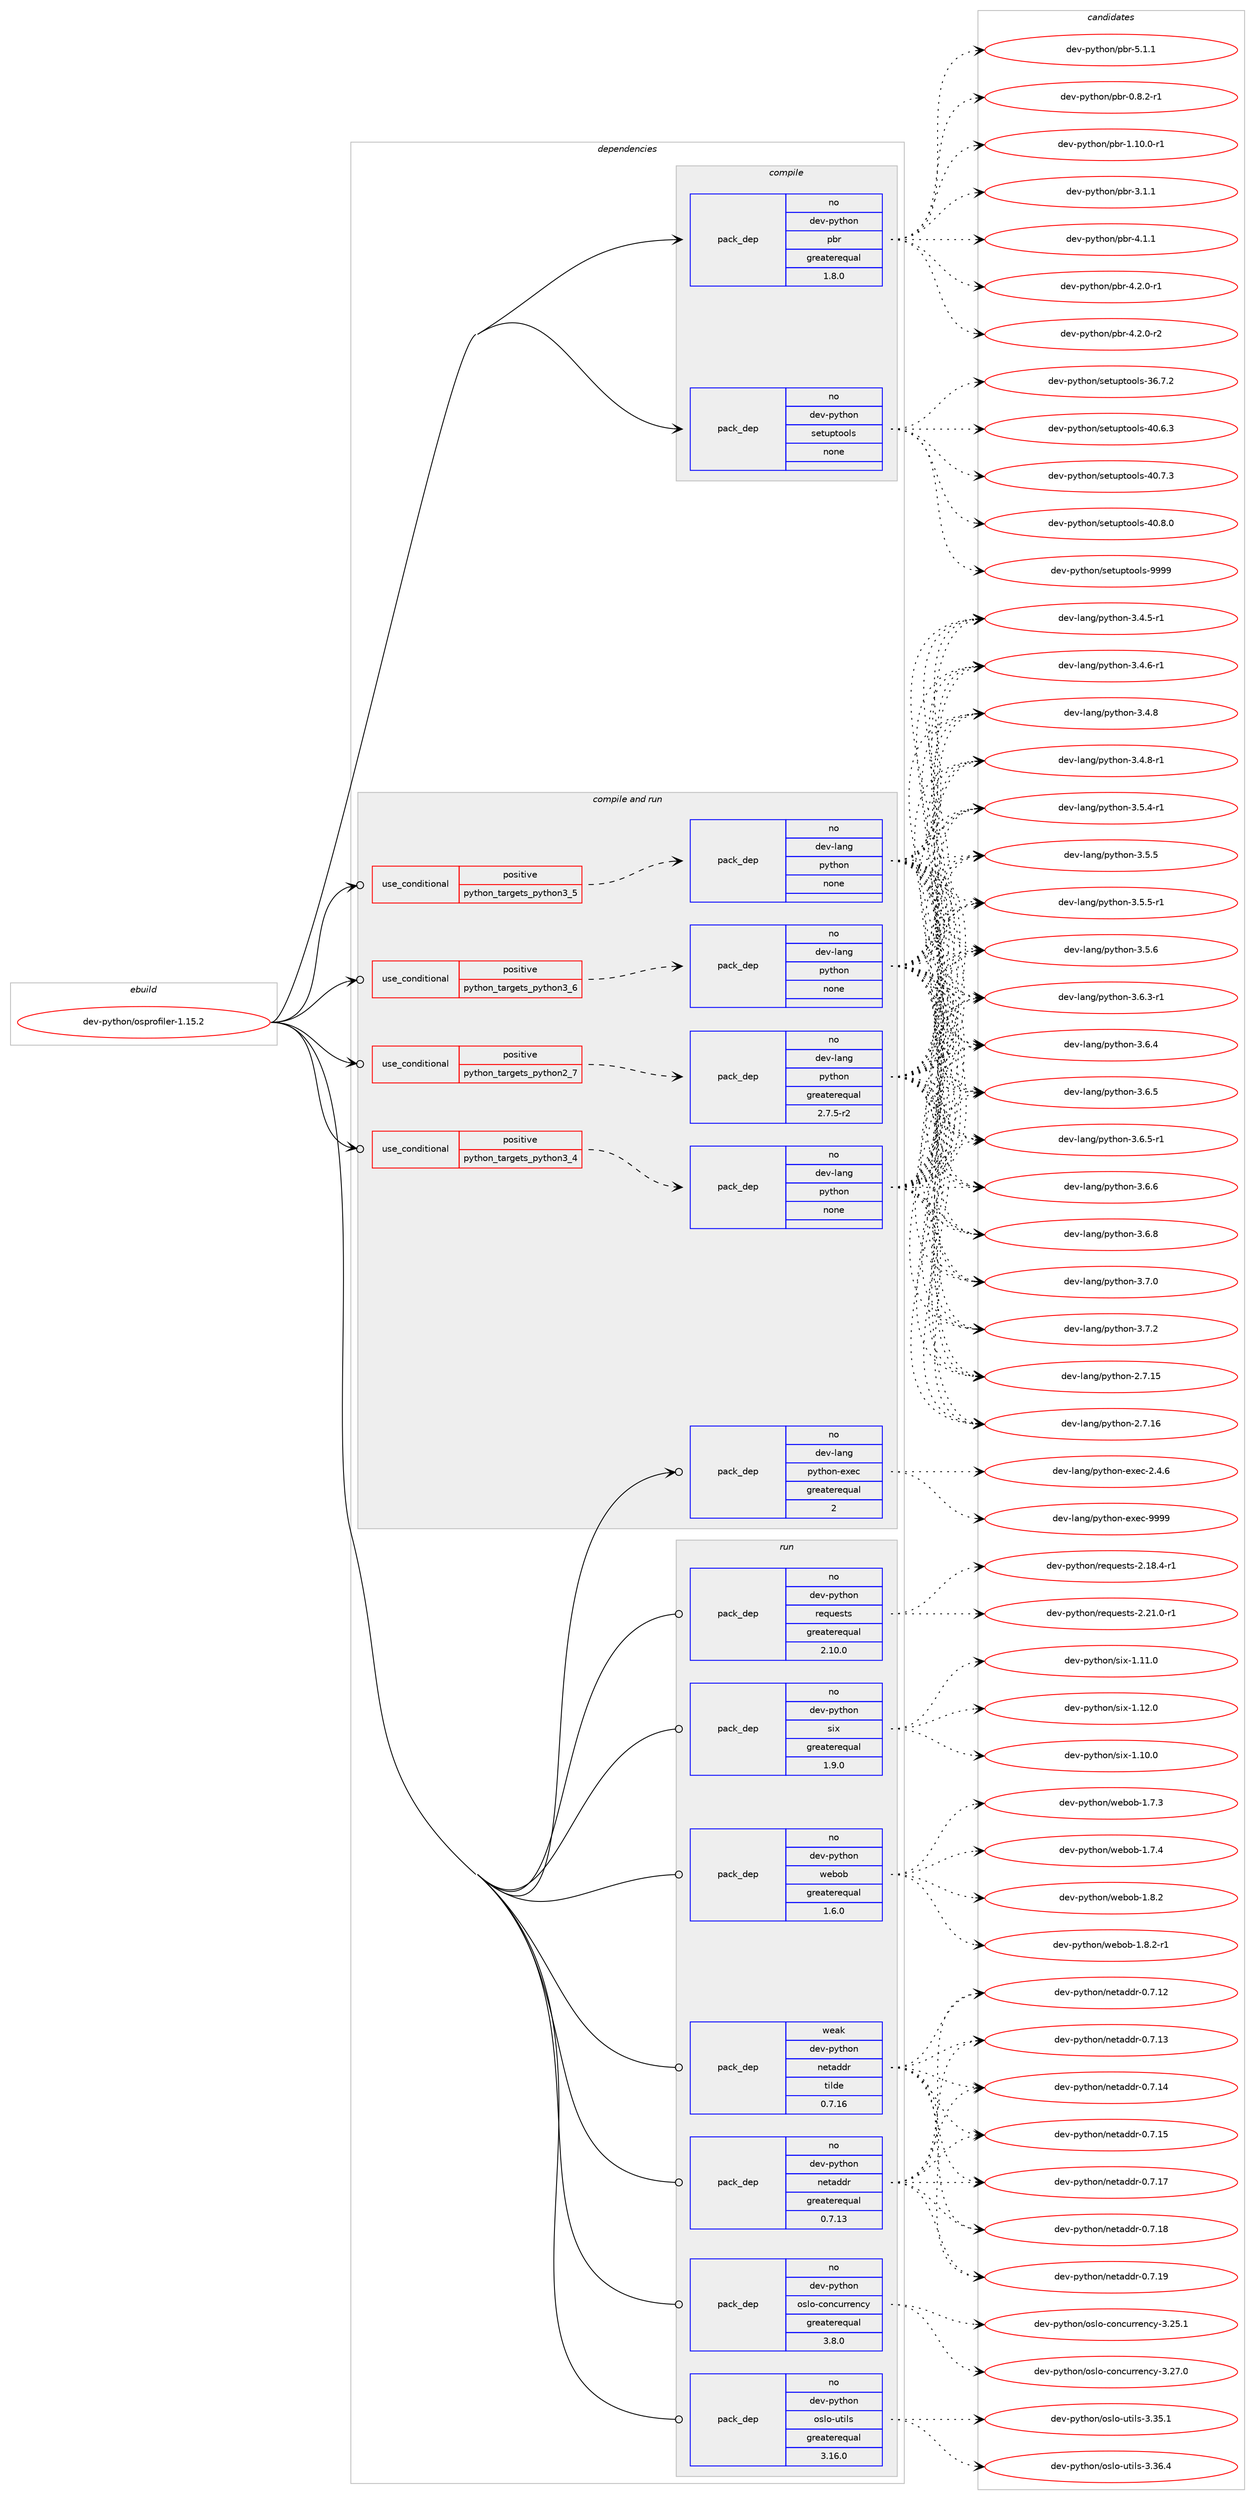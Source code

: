 digraph prolog {

# *************
# Graph options
# *************

newrank=true;
concentrate=true;
compound=true;
graph [rankdir=LR,fontname=Helvetica,fontsize=10,ranksep=1.5];#, ranksep=2.5, nodesep=0.2];
edge  [arrowhead=vee];
node  [fontname=Helvetica,fontsize=10];

# **********
# The ebuild
# **********

subgraph cluster_leftcol {
color=gray;
rank=same;
label=<<i>ebuild</i>>;
id [label="dev-python/osprofiler-1.15.2", color=red, width=4, href="../dev-python/osprofiler-1.15.2.svg"];
}

# ****************
# The dependencies
# ****************

subgraph cluster_midcol {
color=gray;
label=<<i>dependencies</i>>;
subgraph cluster_compile {
fillcolor="#eeeeee";
style=filled;
label=<<i>compile</i>>;
subgraph pack1021404 {
dependency1423516 [label=<<TABLE BORDER="0" CELLBORDER="1" CELLSPACING="0" CELLPADDING="4" WIDTH="220"><TR><TD ROWSPAN="6" CELLPADDING="30">pack_dep</TD></TR><TR><TD WIDTH="110">no</TD></TR><TR><TD>dev-python</TD></TR><TR><TD>pbr</TD></TR><TR><TD>greaterequal</TD></TR><TR><TD>1.8.0</TD></TR></TABLE>>, shape=none, color=blue];
}
id:e -> dependency1423516:w [weight=20,style="solid",arrowhead="vee"];
subgraph pack1021405 {
dependency1423517 [label=<<TABLE BORDER="0" CELLBORDER="1" CELLSPACING="0" CELLPADDING="4" WIDTH="220"><TR><TD ROWSPAN="6" CELLPADDING="30">pack_dep</TD></TR><TR><TD WIDTH="110">no</TD></TR><TR><TD>dev-python</TD></TR><TR><TD>setuptools</TD></TR><TR><TD>none</TD></TR><TR><TD></TD></TR></TABLE>>, shape=none, color=blue];
}
id:e -> dependency1423517:w [weight=20,style="solid",arrowhead="vee"];
}
subgraph cluster_compileandrun {
fillcolor="#eeeeee";
style=filled;
label=<<i>compile and run</i>>;
subgraph cond378833 {
dependency1423518 [label=<<TABLE BORDER="0" CELLBORDER="1" CELLSPACING="0" CELLPADDING="4"><TR><TD ROWSPAN="3" CELLPADDING="10">use_conditional</TD></TR><TR><TD>positive</TD></TR><TR><TD>python_targets_python2_7</TD></TR></TABLE>>, shape=none, color=red];
subgraph pack1021406 {
dependency1423519 [label=<<TABLE BORDER="0" CELLBORDER="1" CELLSPACING="0" CELLPADDING="4" WIDTH="220"><TR><TD ROWSPAN="6" CELLPADDING="30">pack_dep</TD></TR><TR><TD WIDTH="110">no</TD></TR><TR><TD>dev-lang</TD></TR><TR><TD>python</TD></TR><TR><TD>greaterequal</TD></TR><TR><TD>2.7.5-r2</TD></TR></TABLE>>, shape=none, color=blue];
}
dependency1423518:e -> dependency1423519:w [weight=20,style="dashed",arrowhead="vee"];
}
id:e -> dependency1423518:w [weight=20,style="solid",arrowhead="odotvee"];
subgraph cond378834 {
dependency1423520 [label=<<TABLE BORDER="0" CELLBORDER="1" CELLSPACING="0" CELLPADDING="4"><TR><TD ROWSPAN="3" CELLPADDING="10">use_conditional</TD></TR><TR><TD>positive</TD></TR><TR><TD>python_targets_python3_4</TD></TR></TABLE>>, shape=none, color=red];
subgraph pack1021407 {
dependency1423521 [label=<<TABLE BORDER="0" CELLBORDER="1" CELLSPACING="0" CELLPADDING="4" WIDTH="220"><TR><TD ROWSPAN="6" CELLPADDING="30">pack_dep</TD></TR><TR><TD WIDTH="110">no</TD></TR><TR><TD>dev-lang</TD></TR><TR><TD>python</TD></TR><TR><TD>none</TD></TR><TR><TD></TD></TR></TABLE>>, shape=none, color=blue];
}
dependency1423520:e -> dependency1423521:w [weight=20,style="dashed",arrowhead="vee"];
}
id:e -> dependency1423520:w [weight=20,style="solid",arrowhead="odotvee"];
subgraph cond378835 {
dependency1423522 [label=<<TABLE BORDER="0" CELLBORDER="1" CELLSPACING="0" CELLPADDING="4"><TR><TD ROWSPAN="3" CELLPADDING="10">use_conditional</TD></TR><TR><TD>positive</TD></TR><TR><TD>python_targets_python3_5</TD></TR></TABLE>>, shape=none, color=red];
subgraph pack1021408 {
dependency1423523 [label=<<TABLE BORDER="0" CELLBORDER="1" CELLSPACING="0" CELLPADDING="4" WIDTH="220"><TR><TD ROWSPAN="6" CELLPADDING="30">pack_dep</TD></TR><TR><TD WIDTH="110">no</TD></TR><TR><TD>dev-lang</TD></TR><TR><TD>python</TD></TR><TR><TD>none</TD></TR><TR><TD></TD></TR></TABLE>>, shape=none, color=blue];
}
dependency1423522:e -> dependency1423523:w [weight=20,style="dashed",arrowhead="vee"];
}
id:e -> dependency1423522:w [weight=20,style="solid",arrowhead="odotvee"];
subgraph cond378836 {
dependency1423524 [label=<<TABLE BORDER="0" CELLBORDER="1" CELLSPACING="0" CELLPADDING="4"><TR><TD ROWSPAN="3" CELLPADDING="10">use_conditional</TD></TR><TR><TD>positive</TD></TR><TR><TD>python_targets_python3_6</TD></TR></TABLE>>, shape=none, color=red];
subgraph pack1021409 {
dependency1423525 [label=<<TABLE BORDER="0" CELLBORDER="1" CELLSPACING="0" CELLPADDING="4" WIDTH="220"><TR><TD ROWSPAN="6" CELLPADDING="30">pack_dep</TD></TR><TR><TD WIDTH="110">no</TD></TR><TR><TD>dev-lang</TD></TR><TR><TD>python</TD></TR><TR><TD>none</TD></TR><TR><TD></TD></TR></TABLE>>, shape=none, color=blue];
}
dependency1423524:e -> dependency1423525:w [weight=20,style="dashed",arrowhead="vee"];
}
id:e -> dependency1423524:w [weight=20,style="solid",arrowhead="odotvee"];
subgraph pack1021410 {
dependency1423526 [label=<<TABLE BORDER="0" CELLBORDER="1" CELLSPACING="0" CELLPADDING="4" WIDTH="220"><TR><TD ROWSPAN="6" CELLPADDING="30">pack_dep</TD></TR><TR><TD WIDTH="110">no</TD></TR><TR><TD>dev-lang</TD></TR><TR><TD>python-exec</TD></TR><TR><TD>greaterequal</TD></TR><TR><TD>2</TD></TR></TABLE>>, shape=none, color=blue];
}
id:e -> dependency1423526:w [weight=20,style="solid",arrowhead="odotvee"];
}
subgraph cluster_run {
fillcolor="#eeeeee";
style=filled;
label=<<i>run</i>>;
subgraph pack1021411 {
dependency1423527 [label=<<TABLE BORDER="0" CELLBORDER="1" CELLSPACING="0" CELLPADDING="4" WIDTH="220"><TR><TD ROWSPAN="6" CELLPADDING="30">pack_dep</TD></TR><TR><TD WIDTH="110">no</TD></TR><TR><TD>dev-python</TD></TR><TR><TD>netaddr</TD></TR><TR><TD>greaterequal</TD></TR><TR><TD>0.7.13</TD></TR></TABLE>>, shape=none, color=blue];
}
id:e -> dependency1423527:w [weight=20,style="solid",arrowhead="odot"];
subgraph pack1021412 {
dependency1423528 [label=<<TABLE BORDER="0" CELLBORDER="1" CELLSPACING="0" CELLPADDING="4" WIDTH="220"><TR><TD ROWSPAN="6" CELLPADDING="30">pack_dep</TD></TR><TR><TD WIDTH="110">no</TD></TR><TR><TD>dev-python</TD></TR><TR><TD>oslo-concurrency</TD></TR><TR><TD>greaterequal</TD></TR><TR><TD>3.8.0</TD></TR></TABLE>>, shape=none, color=blue];
}
id:e -> dependency1423528:w [weight=20,style="solid",arrowhead="odot"];
subgraph pack1021413 {
dependency1423529 [label=<<TABLE BORDER="0" CELLBORDER="1" CELLSPACING="0" CELLPADDING="4" WIDTH="220"><TR><TD ROWSPAN="6" CELLPADDING="30">pack_dep</TD></TR><TR><TD WIDTH="110">no</TD></TR><TR><TD>dev-python</TD></TR><TR><TD>oslo-utils</TD></TR><TR><TD>greaterequal</TD></TR><TR><TD>3.16.0</TD></TR></TABLE>>, shape=none, color=blue];
}
id:e -> dependency1423529:w [weight=20,style="solid",arrowhead="odot"];
subgraph pack1021414 {
dependency1423530 [label=<<TABLE BORDER="0" CELLBORDER="1" CELLSPACING="0" CELLPADDING="4" WIDTH="220"><TR><TD ROWSPAN="6" CELLPADDING="30">pack_dep</TD></TR><TR><TD WIDTH="110">no</TD></TR><TR><TD>dev-python</TD></TR><TR><TD>requests</TD></TR><TR><TD>greaterequal</TD></TR><TR><TD>2.10.0</TD></TR></TABLE>>, shape=none, color=blue];
}
id:e -> dependency1423530:w [weight=20,style="solid",arrowhead="odot"];
subgraph pack1021415 {
dependency1423531 [label=<<TABLE BORDER="0" CELLBORDER="1" CELLSPACING="0" CELLPADDING="4" WIDTH="220"><TR><TD ROWSPAN="6" CELLPADDING="30">pack_dep</TD></TR><TR><TD WIDTH="110">no</TD></TR><TR><TD>dev-python</TD></TR><TR><TD>six</TD></TR><TR><TD>greaterequal</TD></TR><TR><TD>1.9.0</TD></TR></TABLE>>, shape=none, color=blue];
}
id:e -> dependency1423531:w [weight=20,style="solid",arrowhead="odot"];
subgraph pack1021416 {
dependency1423532 [label=<<TABLE BORDER="0" CELLBORDER="1" CELLSPACING="0" CELLPADDING="4" WIDTH="220"><TR><TD ROWSPAN="6" CELLPADDING="30">pack_dep</TD></TR><TR><TD WIDTH="110">no</TD></TR><TR><TD>dev-python</TD></TR><TR><TD>webob</TD></TR><TR><TD>greaterequal</TD></TR><TR><TD>1.6.0</TD></TR></TABLE>>, shape=none, color=blue];
}
id:e -> dependency1423532:w [weight=20,style="solid",arrowhead="odot"];
subgraph pack1021417 {
dependency1423533 [label=<<TABLE BORDER="0" CELLBORDER="1" CELLSPACING="0" CELLPADDING="4" WIDTH="220"><TR><TD ROWSPAN="6" CELLPADDING="30">pack_dep</TD></TR><TR><TD WIDTH="110">weak</TD></TR><TR><TD>dev-python</TD></TR><TR><TD>netaddr</TD></TR><TR><TD>tilde</TD></TR><TR><TD>0.7.16</TD></TR></TABLE>>, shape=none, color=blue];
}
id:e -> dependency1423533:w [weight=20,style="solid",arrowhead="odot"];
}
}

# **************
# The candidates
# **************

subgraph cluster_choices {
rank=same;
color=gray;
label=<<i>candidates</i>>;

subgraph choice1021404 {
color=black;
nodesep=1;
choice1001011184511212111610411111047112981144548465646504511449 [label="dev-python/pbr-0.8.2-r1", color=red, width=4,href="../dev-python/pbr-0.8.2-r1.svg"];
choice100101118451121211161041111104711298114454946494846484511449 [label="dev-python/pbr-1.10.0-r1", color=red, width=4,href="../dev-python/pbr-1.10.0-r1.svg"];
choice100101118451121211161041111104711298114455146494649 [label="dev-python/pbr-3.1.1", color=red, width=4,href="../dev-python/pbr-3.1.1.svg"];
choice100101118451121211161041111104711298114455246494649 [label="dev-python/pbr-4.1.1", color=red, width=4,href="../dev-python/pbr-4.1.1.svg"];
choice1001011184511212111610411111047112981144552465046484511449 [label="dev-python/pbr-4.2.0-r1", color=red, width=4,href="../dev-python/pbr-4.2.0-r1.svg"];
choice1001011184511212111610411111047112981144552465046484511450 [label="dev-python/pbr-4.2.0-r2", color=red, width=4,href="../dev-python/pbr-4.2.0-r2.svg"];
choice100101118451121211161041111104711298114455346494649 [label="dev-python/pbr-5.1.1", color=red, width=4,href="../dev-python/pbr-5.1.1.svg"];
dependency1423516:e -> choice1001011184511212111610411111047112981144548465646504511449:w [style=dotted,weight="100"];
dependency1423516:e -> choice100101118451121211161041111104711298114454946494846484511449:w [style=dotted,weight="100"];
dependency1423516:e -> choice100101118451121211161041111104711298114455146494649:w [style=dotted,weight="100"];
dependency1423516:e -> choice100101118451121211161041111104711298114455246494649:w [style=dotted,weight="100"];
dependency1423516:e -> choice1001011184511212111610411111047112981144552465046484511449:w [style=dotted,weight="100"];
dependency1423516:e -> choice1001011184511212111610411111047112981144552465046484511450:w [style=dotted,weight="100"];
dependency1423516:e -> choice100101118451121211161041111104711298114455346494649:w [style=dotted,weight="100"];
}
subgraph choice1021405 {
color=black;
nodesep=1;
choice100101118451121211161041111104711510111611711211611111110811545515446554650 [label="dev-python/setuptools-36.7.2", color=red, width=4,href="../dev-python/setuptools-36.7.2.svg"];
choice100101118451121211161041111104711510111611711211611111110811545524846544651 [label="dev-python/setuptools-40.6.3", color=red, width=4,href="../dev-python/setuptools-40.6.3.svg"];
choice100101118451121211161041111104711510111611711211611111110811545524846554651 [label="dev-python/setuptools-40.7.3", color=red, width=4,href="../dev-python/setuptools-40.7.3.svg"];
choice100101118451121211161041111104711510111611711211611111110811545524846564648 [label="dev-python/setuptools-40.8.0", color=red, width=4,href="../dev-python/setuptools-40.8.0.svg"];
choice10010111845112121116104111110471151011161171121161111111081154557575757 [label="dev-python/setuptools-9999", color=red, width=4,href="../dev-python/setuptools-9999.svg"];
dependency1423517:e -> choice100101118451121211161041111104711510111611711211611111110811545515446554650:w [style=dotted,weight="100"];
dependency1423517:e -> choice100101118451121211161041111104711510111611711211611111110811545524846544651:w [style=dotted,weight="100"];
dependency1423517:e -> choice100101118451121211161041111104711510111611711211611111110811545524846554651:w [style=dotted,weight="100"];
dependency1423517:e -> choice100101118451121211161041111104711510111611711211611111110811545524846564648:w [style=dotted,weight="100"];
dependency1423517:e -> choice10010111845112121116104111110471151011161171121161111111081154557575757:w [style=dotted,weight="100"];
}
subgraph choice1021406 {
color=black;
nodesep=1;
choice10010111845108971101034711212111610411111045504655464953 [label="dev-lang/python-2.7.15", color=red, width=4,href="../dev-lang/python-2.7.15.svg"];
choice10010111845108971101034711212111610411111045504655464954 [label="dev-lang/python-2.7.16", color=red, width=4,href="../dev-lang/python-2.7.16.svg"];
choice1001011184510897110103471121211161041111104551465246534511449 [label="dev-lang/python-3.4.5-r1", color=red, width=4,href="../dev-lang/python-3.4.5-r1.svg"];
choice1001011184510897110103471121211161041111104551465246544511449 [label="dev-lang/python-3.4.6-r1", color=red, width=4,href="../dev-lang/python-3.4.6-r1.svg"];
choice100101118451089711010347112121116104111110455146524656 [label="dev-lang/python-3.4.8", color=red, width=4,href="../dev-lang/python-3.4.8.svg"];
choice1001011184510897110103471121211161041111104551465246564511449 [label="dev-lang/python-3.4.8-r1", color=red, width=4,href="../dev-lang/python-3.4.8-r1.svg"];
choice1001011184510897110103471121211161041111104551465346524511449 [label="dev-lang/python-3.5.4-r1", color=red, width=4,href="../dev-lang/python-3.5.4-r1.svg"];
choice100101118451089711010347112121116104111110455146534653 [label="dev-lang/python-3.5.5", color=red, width=4,href="../dev-lang/python-3.5.5.svg"];
choice1001011184510897110103471121211161041111104551465346534511449 [label="dev-lang/python-3.5.5-r1", color=red, width=4,href="../dev-lang/python-3.5.5-r1.svg"];
choice100101118451089711010347112121116104111110455146534654 [label="dev-lang/python-3.5.6", color=red, width=4,href="../dev-lang/python-3.5.6.svg"];
choice1001011184510897110103471121211161041111104551465446514511449 [label="dev-lang/python-3.6.3-r1", color=red, width=4,href="../dev-lang/python-3.6.3-r1.svg"];
choice100101118451089711010347112121116104111110455146544652 [label="dev-lang/python-3.6.4", color=red, width=4,href="../dev-lang/python-3.6.4.svg"];
choice100101118451089711010347112121116104111110455146544653 [label="dev-lang/python-3.6.5", color=red, width=4,href="../dev-lang/python-3.6.5.svg"];
choice1001011184510897110103471121211161041111104551465446534511449 [label="dev-lang/python-3.6.5-r1", color=red, width=4,href="../dev-lang/python-3.6.5-r1.svg"];
choice100101118451089711010347112121116104111110455146544654 [label="dev-lang/python-3.6.6", color=red, width=4,href="../dev-lang/python-3.6.6.svg"];
choice100101118451089711010347112121116104111110455146544656 [label="dev-lang/python-3.6.8", color=red, width=4,href="../dev-lang/python-3.6.8.svg"];
choice100101118451089711010347112121116104111110455146554648 [label="dev-lang/python-3.7.0", color=red, width=4,href="../dev-lang/python-3.7.0.svg"];
choice100101118451089711010347112121116104111110455146554650 [label="dev-lang/python-3.7.2", color=red, width=4,href="../dev-lang/python-3.7.2.svg"];
dependency1423519:e -> choice10010111845108971101034711212111610411111045504655464953:w [style=dotted,weight="100"];
dependency1423519:e -> choice10010111845108971101034711212111610411111045504655464954:w [style=dotted,weight="100"];
dependency1423519:e -> choice1001011184510897110103471121211161041111104551465246534511449:w [style=dotted,weight="100"];
dependency1423519:e -> choice1001011184510897110103471121211161041111104551465246544511449:w [style=dotted,weight="100"];
dependency1423519:e -> choice100101118451089711010347112121116104111110455146524656:w [style=dotted,weight="100"];
dependency1423519:e -> choice1001011184510897110103471121211161041111104551465246564511449:w [style=dotted,weight="100"];
dependency1423519:e -> choice1001011184510897110103471121211161041111104551465346524511449:w [style=dotted,weight="100"];
dependency1423519:e -> choice100101118451089711010347112121116104111110455146534653:w [style=dotted,weight="100"];
dependency1423519:e -> choice1001011184510897110103471121211161041111104551465346534511449:w [style=dotted,weight="100"];
dependency1423519:e -> choice100101118451089711010347112121116104111110455146534654:w [style=dotted,weight="100"];
dependency1423519:e -> choice1001011184510897110103471121211161041111104551465446514511449:w [style=dotted,weight="100"];
dependency1423519:e -> choice100101118451089711010347112121116104111110455146544652:w [style=dotted,weight="100"];
dependency1423519:e -> choice100101118451089711010347112121116104111110455146544653:w [style=dotted,weight="100"];
dependency1423519:e -> choice1001011184510897110103471121211161041111104551465446534511449:w [style=dotted,weight="100"];
dependency1423519:e -> choice100101118451089711010347112121116104111110455146544654:w [style=dotted,weight="100"];
dependency1423519:e -> choice100101118451089711010347112121116104111110455146544656:w [style=dotted,weight="100"];
dependency1423519:e -> choice100101118451089711010347112121116104111110455146554648:w [style=dotted,weight="100"];
dependency1423519:e -> choice100101118451089711010347112121116104111110455146554650:w [style=dotted,weight="100"];
}
subgraph choice1021407 {
color=black;
nodesep=1;
choice10010111845108971101034711212111610411111045504655464953 [label="dev-lang/python-2.7.15", color=red, width=4,href="../dev-lang/python-2.7.15.svg"];
choice10010111845108971101034711212111610411111045504655464954 [label="dev-lang/python-2.7.16", color=red, width=4,href="../dev-lang/python-2.7.16.svg"];
choice1001011184510897110103471121211161041111104551465246534511449 [label="dev-lang/python-3.4.5-r1", color=red, width=4,href="../dev-lang/python-3.4.5-r1.svg"];
choice1001011184510897110103471121211161041111104551465246544511449 [label="dev-lang/python-3.4.6-r1", color=red, width=4,href="../dev-lang/python-3.4.6-r1.svg"];
choice100101118451089711010347112121116104111110455146524656 [label="dev-lang/python-3.4.8", color=red, width=4,href="../dev-lang/python-3.4.8.svg"];
choice1001011184510897110103471121211161041111104551465246564511449 [label="dev-lang/python-3.4.8-r1", color=red, width=4,href="../dev-lang/python-3.4.8-r1.svg"];
choice1001011184510897110103471121211161041111104551465346524511449 [label="dev-lang/python-3.5.4-r1", color=red, width=4,href="../dev-lang/python-3.5.4-r1.svg"];
choice100101118451089711010347112121116104111110455146534653 [label="dev-lang/python-3.5.5", color=red, width=4,href="../dev-lang/python-3.5.5.svg"];
choice1001011184510897110103471121211161041111104551465346534511449 [label="dev-lang/python-3.5.5-r1", color=red, width=4,href="../dev-lang/python-3.5.5-r1.svg"];
choice100101118451089711010347112121116104111110455146534654 [label="dev-lang/python-3.5.6", color=red, width=4,href="../dev-lang/python-3.5.6.svg"];
choice1001011184510897110103471121211161041111104551465446514511449 [label="dev-lang/python-3.6.3-r1", color=red, width=4,href="../dev-lang/python-3.6.3-r1.svg"];
choice100101118451089711010347112121116104111110455146544652 [label="dev-lang/python-3.6.4", color=red, width=4,href="../dev-lang/python-3.6.4.svg"];
choice100101118451089711010347112121116104111110455146544653 [label="dev-lang/python-3.6.5", color=red, width=4,href="../dev-lang/python-3.6.5.svg"];
choice1001011184510897110103471121211161041111104551465446534511449 [label="dev-lang/python-3.6.5-r1", color=red, width=4,href="../dev-lang/python-3.6.5-r1.svg"];
choice100101118451089711010347112121116104111110455146544654 [label="dev-lang/python-3.6.6", color=red, width=4,href="../dev-lang/python-3.6.6.svg"];
choice100101118451089711010347112121116104111110455146544656 [label="dev-lang/python-3.6.8", color=red, width=4,href="../dev-lang/python-3.6.8.svg"];
choice100101118451089711010347112121116104111110455146554648 [label="dev-lang/python-3.7.0", color=red, width=4,href="../dev-lang/python-3.7.0.svg"];
choice100101118451089711010347112121116104111110455146554650 [label="dev-lang/python-3.7.2", color=red, width=4,href="../dev-lang/python-3.7.2.svg"];
dependency1423521:e -> choice10010111845108971101034711212111610411111045504655464953:w [style=dotted,weight="100"];
dependency1423521:e -> choice10010111845108971101034711212111610411111045504655464954:w [style=dotted,weight="100"];
dependency1423521:e -> choice1001011184510897110103471121211161041111104551465246534511449:w [style=dotted,weight="100"];
dependency1423521:e -> choice1001011184510897110103471121211161041111104551465246544511449:w [style=dotted,weight="100"];
dependency1423521:e -> choice100101118451089711010347112121116104111110455146524656:w [style=dotted,weight="100"];
dependency1423521:e -> choice1001011184510897110103471121211161041111104551465246564511449:w [style=dotted,weight="100"];
dependency1423521:e -> choice1001011184510897110103471121211161041111104551465346524511449:w [style=dotted,weight="100"];
dependency1423521:e -> choice100101118451089711010347112121116104111110455146534653:w [style=dotted,weight="100"];
dependency1423521:e -> choice1001011184510897110103471121211161041111104551465346534511449:w [style=dotted,weight="100"];
dependency1423521:e -> choice100101118451089711010347112121116104111110455146534654:w [style=dotted,weight="100"];
dependency1423521:e -> choice1001011184510897110103471121211161041111104551465446514511449:w [style=dotted,weight="100"];
dependency1423521:e -> choice100101118451089711010347112121116104111110455146544652:w [style=dotted,weight="100"];
dependency1423521:e -> choice100101118451089711010347112121116104111110455146544653:w [style=dotted,weight="100"];
dependency1423521:e -> choice1001011184510897110103471121211161041111104551465446534511449:w [style=dotted,weight="100"];
dependency1423521:e -> choice100101118451089711010347112121116104111110455146544654:w [style=dotted,weight="100"];
dependency1423521:e -> choice100101118451089711010347112121116104111110455146544656:w [style=dotted,weight="100"];
dependency1423521:e -> choice100101118451089711010347112121116104111110455146554648:w [style=dotted,weight="100"];
dependency1423521:e -> choice100101118451089711010347112121116104111110455146554650:w [style=dotted,weight="100"];
}
subgraph choice1021408 {
color=black;
nodesep=1;
choice10010111845108971101034711212111610411111045504655464953 [label="dev-lang/python-2.7.15", color=red, width=4,href="../dev-lang/python-2.7.15.svg"];
choice10010111845108971101034711212111610411111045504655464954 [label="dev-lang/python-2.7.16", color=red, width=4,href="../dev-lang/python-2.7.16.svg"];
choice1001011184510897110103471121211161041111104551465246534511449 [label="dev-lang/python-3.4.5-r1", color=red, width=4,href="../dev-lang/python-3.4.5-r1.svg"];
choice1001011184510897110103471121211161041111104551465246544511449 [label="dev-lang/python-3.4.6-r1", color=red, width=4,href="../dev-lang/python-3.4.6-r1.svg"];
choice100101118451089711010347112121116104111110455146524656 [label="dev-lang/python-3.4.8", color=red, width=4,href="../dev-lang/python-3.4.8.svg"];
choice1001011184510897110103471121211161041111104551465246564511449 [label="dev-lang/python-3.4.8-r1", color=red, width=4,href="../dev-lang/python-3.4.8-r1.svg"];
choice1001011184510897110103471121211161041111104551465346524511449 [label="dev-lang/python-3.5.4-r1", color=red, width=4,href="../dev-lang/python-3.5.4-r1.svg"];
choice100101118451089711010347112121116104111110455146534653 [label="dev-lang/python-3.5.5", color=red, width=4,href="../dev-lang/python-3.5.5.svg"];
choice1001011184510897110103471121211161041111104551465346534511449 [label="dev-lang/python-3.5.5-r1", color=red, width=4,href="../dev-lang/python-3.5.5-r1.svg"];
choice100101118451089711010347112121116104111110455146534654 [label="dev-lang/python-3.5.6", color=red, width=4,href="../dev-lang/python-3.5.6.svg"];
choice1001011184510897110103471121211161041111104551465446514511449 [label="dev-lang/python-3.6.3-r1", color=red, width=4,href="../dev-lang/python-3.6.3-r1.svg"];
choice100101118451089711010347112121116104111110455146544652 [label="dev-lang/python-3.6.4", color=red, width=4,href="../dev-lang/python-3.6.4.svg"];
choice100101118451089711010347112121116104111110455146544653 [label="dev-lang/python-3.6.5", color=red, width=4,href="../dev-lang/python-3.6.5.svg"];
choice1001011184510897110103471121211161041111104551465446534511449 [label="dev-lang/python-3.6.5-r1", color=red, width=4,href="../dev-lang/python-3.6.5-r1.svg"];
choice100101118451089711010347112121116104111110455146544654 [label="dev-lang/python-3.6.6", color=red, width=4,href="../dev-lang/python-3.6.6.svg"];
choice100101118451089711010347112121116104111110455146544656 [label="dev-lang/python-3.6.8", color=red, width=4,href="../dev-lang/python-3.6.8.svg"];
choice100101118451089711010347112121116104111110455146554648 [label="dev-lang/python-3.7.0", color=red, width=4,href="../dev-lang/python-3.7.0.svg"];
choice100101118451089711010347112121116104111110455146554650 [label="dev-lang/python-3.7.2", color=red, width=4,href="../dev-lang/python-3.7.2.svg"];
dependency1423523:e -> choice10010111845108971101034711212111610411111045504655464953:w [style=dotted,weight="100"];
dependency1423523:e -> choice10010111845108971101034711212111610411111045504655464954:w [style=dotted,weight="100"];
dependency1423523:e -> choice1001011184510897110103471121211161041111104551465246534511449:w [style=dotted,weight="100"];
dependency1423523:e -> choice1001011184510897110103471121211161041111104551465246544511449:w [style=dotted,weight="100"];
dependency1423523:e -> choice100101118451089711010347112121116104111110455146524656:w [style=dotted,weight="100"];
dependency1423523:e -> choice1001011184510897110103471121211161041111104551465246564511449:w [style=dotted,weight="100"];
dependency1423523:e -> choice1001011184510897110103471121211161041111104551465346524511449:w [style=dotted,weight="100"];
dependency1423523:e -> choice100101118451089711010347112121116104111110455146534653:w [style=dotted,weight="100"];
dependency1423523:e -> choice1001011184510897110103471121211161041111104551465346534511449:w [style=dotted,weight="100"];
dependency1423523:e -> choice100101118451089711010347112121116104111110455146534654:w [style=dotted,weight="100"];
dependency1423523:e -> choice1001011184510897110103471121211161041111104551465446514511449:w [style=dotted,weight="100"];
dependency1423523:e -> choice100101118451089711010347112121116104111110455146544652:w [style=dotted,weight="100"];
dependency1423523:e -> choice100101118451089711010347112121116104111110455146544653:w [style=dotted,weight="100"];
dependency1423523:e -> choice1001011184510897110103471121211161041111104551465446534511449:w [style=dotted,weight="100"];
dependency1423523:e -> choice100101118451089711010347112121116104111110455146544654:w [style=dotted,weight="100"];
dependency1423523:e -> choice100101118451089711010347112121116104111110455146544656:w [style=dotted,weight="100"];
dependency1423523:e -> choice100101118451089711010347112121116104111110455146554648:w [style=dotted,weight="100"];
dependency1423523:e -> choice100101118451089711010347112121116104111110455146554650:w [style=dotted,weight="100"];
}
subgraph choice1021409 {
color=black;
nodesep=1;
choice10010111845108971101034711212111610411111045504655464953 [label="dev-lang/python-2.7.15", color=red, width=4,href="../dev-lang/python-2.7.15.svg"];
choice10010111845108971101034711212111610411111045504655464954 [label="dev-lang/python-2.7.16", color=red, width=4,href="../dev-lang/python-2.7.16.svg"];
choice1001011184510897110103471121211161041111104551465246534511449 [label="dev-lang/python-3.4.5-r1", color=red, width=4,href="../dev-lang/python-3.4.5-r1.svg"];
choice1001011184510897110103471121211161041111104551465246544511449 [label="dev-lang/python-3.4.6-r1", color=red, width=4,href="../dev-lang/python-3.4.6-r1.svg"];
choice100101118451089711010347112121116104111110455146524656 [label="dev-lang/python-3.4.8", color=red, width=4,href="../dev-lang/python-3.4.8.svg"];
choice1001011184510897110103471121211161041111104551465246564511449 [label="dev-lang/python-3.4.8-r1", color=red, width=4,href="../dev-lang/python-3.4.8-r1.svg"];
choice1001011184510897110103471121211161041111104551465346524511449 [label="dev-lang/python-3.5.4-r1", color=red, width=4,href="../dev-lang/python-3.5.4-r1.svg"];
choice100101118451089711010347112121116104111110455146534653 [label="dev-lang/python-3.5.5", color=red, width=4,href="../dev-lang/python-3.5.5.svg"];
choice1001011184510897110103471121211161041111104551465346534511449 [label="dev-lang/python-3.5.5-r1", color=red, width=4,href="../dev-lang/python-3.5.5-r1.svg"];
choice100101118451089711010347112121116104111110455146534654 [label="dev-lang/python-3.5.6", color=red, width=4,href="../dev-lang/python-3.5.6.svg"];
choice1001011184510897110103471121211161041111104551465446514511449 [label="dev-lang/python-3.6.3-r1", color=red, width=4,href="../dev-lang/python-3.6.3-r1.svg"];
choice100101118451089711010347112121116104111110455146544652 [label="dev-lang/python-3.6.4", color=red, width=4,href="../dev-lang/python-3.6.4.svg"];
choice100101118451089711010347112121116104111110455146544653 [label="dev-lang/python-3.6.5", color=red, width=4,href="../dev-lang/python-3.6.5.svg"];
choice1001011184510897110103471121211161041111104551465446534511449 [label="dev-lang/python-3.6.5-r1", color=red, width=4,href="../dev-lang/python-3.6.5-r1.svg"];
choice100101118451089711010347112121116104111110455146544654 [label="dev-lang/python-3.6.6", color=red, width=4,href="../dev-lang/python-3.6.6.svg"];
choice100101118451089711010347112121116104111110455146544656 [label="dev-lang/python-3.6.8", color=red, width=4,href="../dev-lang/python-3.6.8.svg"];
choice100101118451089711010347112121116104111110455146554648 [label="dev-lang/python-3.7.0", color=red, width=4,href="../dev-lang/python-3.7.0.svg"];
choice100101118451089711010347112121116104111110455146554650 [label="dev-lang/python-3.7.2", color=red, width=4,href="../dev-lang/python-3.7.2.svg"];
dependency1423525:e -> choice10010111845108971101034711212111610411111045504655464953:w [style=dotted,weight="100"];
dependency1423525:e -> choice10010111845108971101034711212111610411111045504655464954:w [style=dotted,weight="100"];
dependency1423525:e -> choice1001011184510897110103471121211161041111104551465246534511449:w [style=dotted,weight="100"];
dependency1423525:e -> choice1001011184510897110103471121211161041111104551465246544511449:w [style=dotted,weight="100"];
dependency1423525:e -> choice100101118451089711010347112121116104111110455146524656:w [style=dotted,weight="100"];
dependency1423525:e -> choice1001011184510897110103471121211161041111104551465246564511449:w [style=dotted,weight="100"];
dependency1423525:e -> choice1001011184510897110103471121211161041111104551465346524511449:w [style=dotted,weight="100"];
dependency1423525:e -> choice100101118451089711010347112121116104111110455146534653:w [style=dotted,weight="100"];
dependency1423525:e -> choice1001011184510897110103471121211161041111104551465346534511449:w [style=dotted,weight="100"];
dependency1423525:e -> choice100101118451089711010347112121116104111110455146534654:w [style=dotted,weight="100"];
dependency1423525:e -> choice1001011184510897110103471121211161041111104551465446514511449:w [style=dotted,weight="100"];
dependency1423525:e -> choice100101118451089711010347112121116104111110455146544652:w [style=dotted,weight="100"];
dependency1423525:e -> choice100101118451089711010347112121116104111110455146544653:w [style=dotted,weight="100"];
dependency1423525:e -> choice1001011184510897110103471121211161041111104551465446534511449:w [style=dotted,weight="100"];
dependency1423525:e -> choice100101118451089711010347112121116104111110455146544654:w [style=dotted,weight="100"];
dependency1423525:e -> choice100101118451089711010347112121116104111110455146544656:w [style=dotted,weight="100"];
dependency1423525:e -> choice100101118451089711010347112121116104111110455146554648:w [style=dotted,weight="100"];
dependency1423525:e -> choice100101118451089711010347112121116104111110455146554650:w [style=dotted,weight="100"];
}
subgraph choice1021410 {
color=black;
nodesep=1;
choice1001011184510897110103471121211161041111104510112010199455046524654 [label="dev-lang/python-exec-2.4.6", color=red, width=4,href="../dev-lang/python-exec-2.4.6.svg"];
choice10010111845108971101034711212111610411111045101120101994557575757 [label="dev-lang/python-exec-9999", color=red, width=4,href="../dev-lang/python-exec-9999.svg"];
dependency1423526:e -> choice1001011184510897110103471121211161041111104510112010199455046524654:w [style=dotted,weight="100"];
dependency1423526:e -> choice10010111845108971101034711212111610411111045101120101994557575757:w [style=dotted,weight="100"];
}
subgraph choice1021411 {
color=black;
nodesep=1;
choice10010111845112121116104111110471101011169710010011445484655464950 [label="dev-python/netaddr-0.7.12", color=red, width=4,href="../dev-python/netaddr-0.7.12.svg"];
choice10010111845112121116104111110471101011169710010011445484655464951 [label="dev-python/netaddr-0.7.13", color=red, width=4,href="../dev-python/netaddr-0.7.13.svg"];
choice10010111845112121116104111110471101011169710010011445484655464952 [label="dev-python/netaddr-0.7.14", color=red, width=4,href="../dev-python/netaddr-0.7.14.svg"];
choice10010111845112121116104111110471101011169710010011445484655464953 [label="dev-python/netaddr-0.7.15", color=red, width=4,href="../dev-python/netaddr-0.7.15.svg"];
choice10010111845112121116104111110471101011169710010011445484655464955 [label="dev-python/netaddr-0.7.17", color=red, width=4,href="../dev-python/netaddr-0.7.17.svg"];
choice10010111845112121116104111110471101011169710010011445484655464956 [label="dev-python/netaddr-0.7.18", color=red, width=4,href="../dev-python/netaddr-0.7.18.svg"];
choice10010111845112121116104111110471101011169710010011445484655464957 [label="dev-python/netaddr-0.7.19", color=red, width=4,href="../dev-python/netaddr-0.7.19.svg"];
dependency1423527:e -> choice10010111845112121116104111110471101011169710010011445484655464950:w [style=dotted,weight="100"];
dependency1423527:e -> choice10010111845112121116104111110471101011169710010011445484655464951:w [style=dotted,weight="100"];
dependency1423527:e -> choice10010111845112121116104111110471101011169710010011445484655464952:w [style=dotted,weight="100"];
dependency1423527:e -> choice10010111845112121116104111110471101011169710010011445484655464953:w [style=dotted,weight="100"];
dependency1423527:e -> choice10010111845112121116104111110471101011169710010011445484655464955:w [style=dotted,weight="100"];
dependency1423527:e -> choice10010111845112121116104111110471101011169710010011445484655464956:w [style=dotted,weight="100"];
dependency1423527:e -> choice10010111845112121116104111110471101011169710010011445484655464957:w [style=dotted,weight="100"];
}
subgraph choice1021412 {
color=black;
nodesep=1;
choice10010111845112121116104111110471111151081114599111110991171141141011109912145514650534649 [label="dev-python/oslo-concurrency-3.25.1", color=red, width=4,href="../dev-python/oslo-concurrency-3.25.1.svg"];
choice10010111845112121116104111110471111151081114599111110991171141141011109912145514650554648 [label="dev-python/oslo-concurrency-3.27.0", color=red, width=4,href="../dev-python/oslo-concurrency-3.27.0.svg"];
dependency1423528:e -> choice10010111845112121116104111110471111151081114599111110991171141141011109912145514650534649:w [style=dotted,weight="100"];
dependency1423528:e -> choice10010111845112121116104111110471111151081114599111110991171141141011109912145514650554648:w [style=dotted,weight="100"];
}
subgraph choice1021413 {
color=black;
nodesep=1;
choice10010111845112121116104111110471111151081114511711610510811545514651534649 [label="dev-python/oslo-utils-3.35.1", color=red, width=4,href="../dev-python/oslo-utils-3.35.1.svg"];
choice10010111845112121116104111110471111151081114511711610510811545514651544652 [label="dev-python/oslo-utils-3.36.4", color=red, width=4,href="../dev-python/oslo-utils-3.36.4.svg"];
dependency1423529:e -> choice10010111845112121116104111110471111151081114511711610510811545514651534649:w [style=dotted,weight="100"];
dependency1423529:e -> choice10010111845112121116104111110471111151081114511711610510811545514651544652:w [style=dotted,weight="100"];
}
subgraph choice1021414 {
color=black;
nodesep=1;
choice1001011184511212111610411111047114101113117101115116115455046495646524511449 [label="dev-python/requests-2.18.4-r1", color=red, width=4,href="../dev-python/requests-2.18.4-r1.svg"];
choice1001011184511212111610411111047114101113117101115116115455046504946484511449 [label="dev-python/requests-2.21.0-r1", color=red, width=4,href="../dev-python/requests-2.21.0-r1.svg"];
dependency1423530:e -> choice1001011184511212111610411111047114101113117101115116115455046495646524511449:w [style=dotted,weight="100"];
dependency1423530:e -> choice1001011184511212111610411111047114101113117101115116115455046504946484511449:w [style=dotted,weight="100"];
}
subgraph choice1021415 {
color=black;
nodesep=1;
choice100101118451121211161041111104711510512045494649484648 [label="dev-python/six-1.10.0", color=red, width=4,href="../dev-python/six-1.10.0.svg"];
choice100101118451121211161041111104711510512045494649494648 [label="dev-python/six-1.11.0", color=red, width=4,href="../dev-python/six-1.11.0.svg"];
choice100101118451121211161041111104711510512045494649504648 [label="dev-python/six-1.12.0", color=red, width=4,href="../dev-python/six-1.12.0.svg"];
dependency1423531:e -> choice100101118451121211161041111104711510512045494649484648:w [style=dotted,weight="100"];
dependency1423531:e -> choice100101118451121211161041111104711510512045494649494648:w [style=dotted,weight="100"];
dependency1423531:e -> choice100101118451121211161041111104711510512045494649504648:w [style=dotted,weight="100"];
}
subgraph choice1021416 {
color=black;
nodesep=1;
choice10010111845112121116104111110471191019811198454946554651 [label="dev-python/webob-1.7.3", color=red, width=4,href="../dev-python/webob-1.7.3.svg"];
choice10010111845112121116104111110471191019811198454946554652 [label="dev-python/webob-1.7.4", color=red, width=4,href="../dev-python/webob-1.7.4.svg"];
choice10010111845112121116104111110471191019811198454946564650 [label="dev-python/webob-1.8.2", color=red, width=4,href="../dev-python/webob-1.8.2.svg"];
choice100101118451121211161041111104711910198111984549465646504511449 [label="dev-python/webob-1.8.2-r1", color=red, width=4,href="../dev-python/webob-1.8.2-r1.svg"];
dependency1423532:e -> choice10010111845112121116104111110471191019811198454946554651:w [style=dotted,weight="100"];
dependency1423532:e -> choice10010111845112121116104111110471191019811198454946554652:w [style=dotted,weight="100"];
dependency1423532:e -> choice10010111845112121116104111110471191019811198454946564650:w [style=dotted,weight="100"];
dependency1423532:e -> choice100101118451121211161041111104711910198111984549465646504511449:w [style=dotted,weight="100"];
}
subgraph choice1021417 {
color=black;
nodesep=1;
choice10010111845112121116104111110471101011169710010011445484655464950 [label="dev-python/netaddr-0.7.12", color=red, width=4,href="../dev-python/netaddr-0.7.12.svg"];
choice10010111845112121116104111110471101011169710010011445484655464951 [label="dev-python/netaddr-0.7.13", color=red, width=4,href="../dev-python/netaddr-0.7.13.svg"];
choice10010111845112121116104111110471101011169710010011445484655464952 [label="dev-python/netaddr-0.7.14", color=red, width=4,href="../dev-python/netaddr-0.7.14.svg"];
choice10010111845112121116104111110471101011169710010011445484655464953 [label="dev-python/netaddr-0.7.15", color=red, width=4,href="../dev-python/netaddr-0.7.15.svg"];
choice10010111845112121116104111110471101011169710010011445484655464955 [label="dev-python/netaddr-0.7.17", color=red, width=4,href="../dev-python/netaddr-0.7.17.svg"];
choice10010111845112121116104111110471101011169710010011445484655464956 [label="dev-python/netaddr-0.7.18", color=red, width=4,href="../dev-python/netaddr-0.7.18.svg"];
choice10010111845112121116104111110471101011169710010011445484655464957 [label="dev-python/netaddr-0.7.19", color=red, width=4,href="../dev-python/netaddr-0.7.19.svg"];
dependency1423533:e -> choice10010111845112121116104111110471101011169710010011445484655464950:w [style=dotted,weight="100"];
dependency1423533:e -> choice10010111845112121116104111110471101011169710010011445484655464951:w [style=dotted,weight="100"];
dependency1423533:e -> choice10010111845112121116104111110471101011169710010011445484655464952:w [style=dotted,weight="100"];
dependency1423533:e -> choice10010111845112121116104111110471101011169710010011445484655464953:w [style=dotted,weight="100"];
dependency1423533:e -> choice10010111845112121116104111110471101011169710010011445484655464955:w [style=dotted,weight="100"];
dependency1423533:e -> choice10010111845112121116104111110471101011169710010011445484655464956:w [style=dotted,weight="100"];
dependency1423533:e -> choice10010111845112121116104111110471101011169710010011445484655464957:w [style=dotted,weight="100"];
}
}

}
